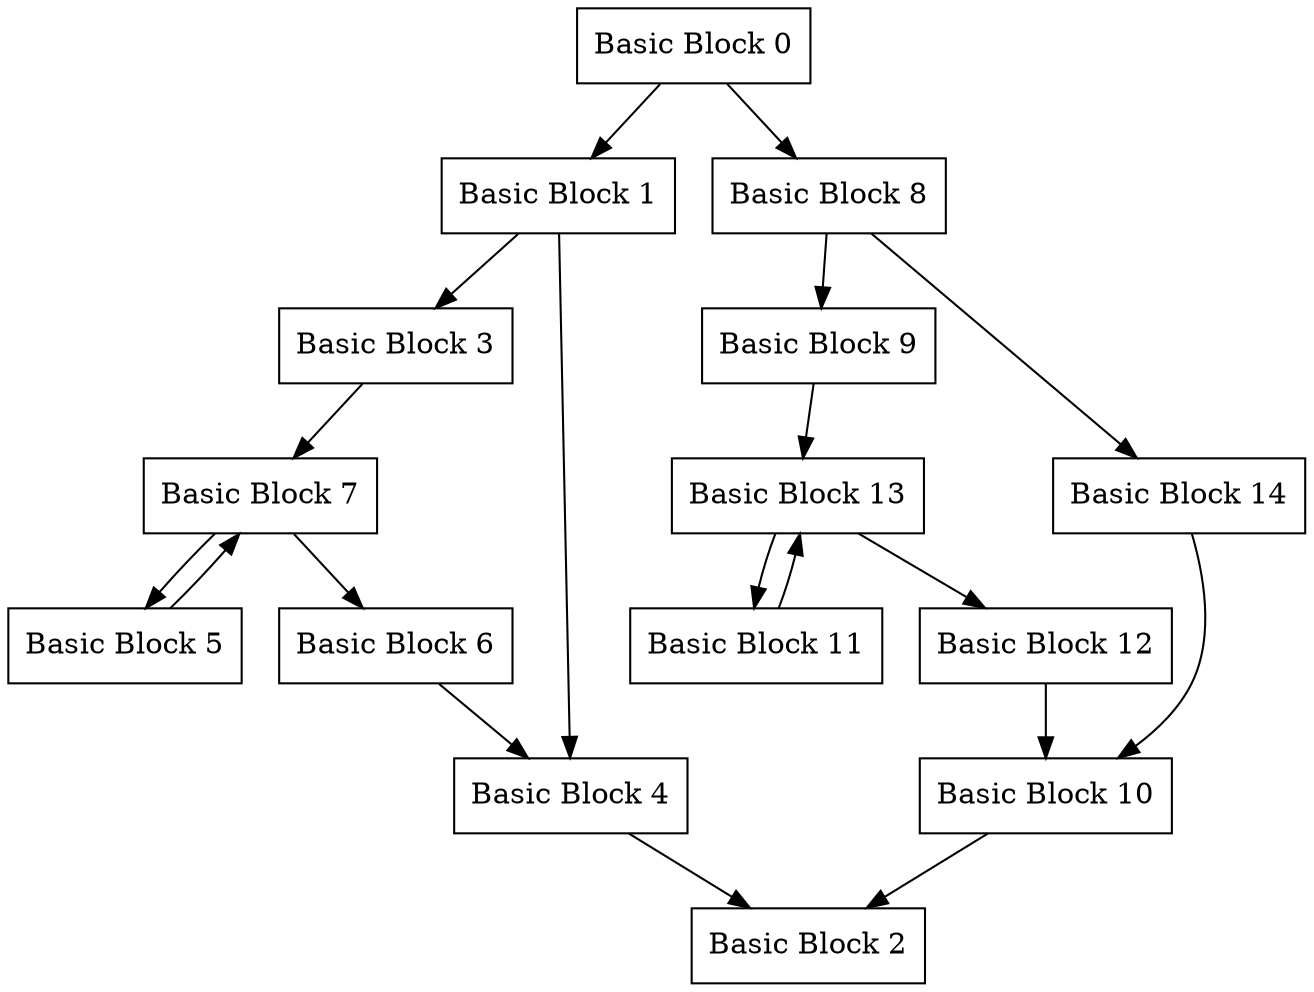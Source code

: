 digraph foo {

"Basic Block 0" [shape=box];
"Basic Block 1" [shape=box];
"Basic Block 2" [shape=box];
"Basic Block 3" [shape=box];
"Basic Block 4" [shape=box];
"Basic Block 5" [shape=box];
"Basic Block 6" [shape=box];
"Basic Block 7" [shape=box];
"Basic Block 8" [shape=box];
"Basic Block 9" [shape=box];
"Basic Block 10" [shape=box];
"Basic Block 11" [shape=box];
"Basic Block 12" [shape=box];
"Basic Block 13" [shape=box];
"Basic Block 14" [shape=box];

"Basic Block 0" -> "Basic Block 1";
"Basic Block 0" -> "Basic Block 8";
"Basic Block 1" -> "Basic Block 3";
"Basic Block 1" -> "Basic Block 4";
"Basic Block 3" -> "Basic Block 7";
"Basic Block 4" -> "Basic Block 2";
"Basic Block 5" -> "Basic Block 7";
"Basic Block 6" -> "Basic Block 4";
"Basic Block 7" -> "Basic Block 5";
"Basic Block 7" -> "Basic Block 6";
"Basic Block 8" -> "Basic Block 9";
"Basic Block 8" -> "Basic Block 14";
"Basic Block 9" -> "Basic Block 13";
"Basic Block 10" -> "Basic Block 2";
"Basic Block 11" -> "Basic Block 13";
"Basic Block 12" -> "Basic Block 10";
"Basic Block 13" -> "Basic Block 11";
"Basic Block 13" -> "Basic Block 12";
"Basic Block 14" -> "Basic Block 10";

}